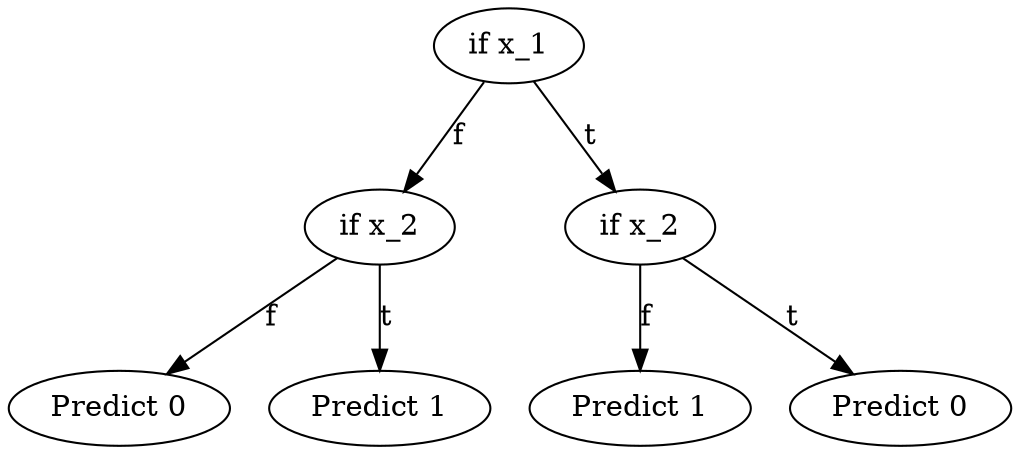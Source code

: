 digraph G {
root [label="if x_1"];
l1 [label="if x_2"];
l2 [label="if x_2"];
root -> l1 [label="f"];
root -> l2 [label="t"];
o1 [label="Predict 0"];
o2 [label="Predict 1"];
o3 [label="Predict 1"];
o4 [label="Predict 0"];
l1 -> o1 [label="f"];
l1 -> o2 [label="t"];
l2 -> o3 [label="f"];
l2 -> o4 [label="t"];
}
